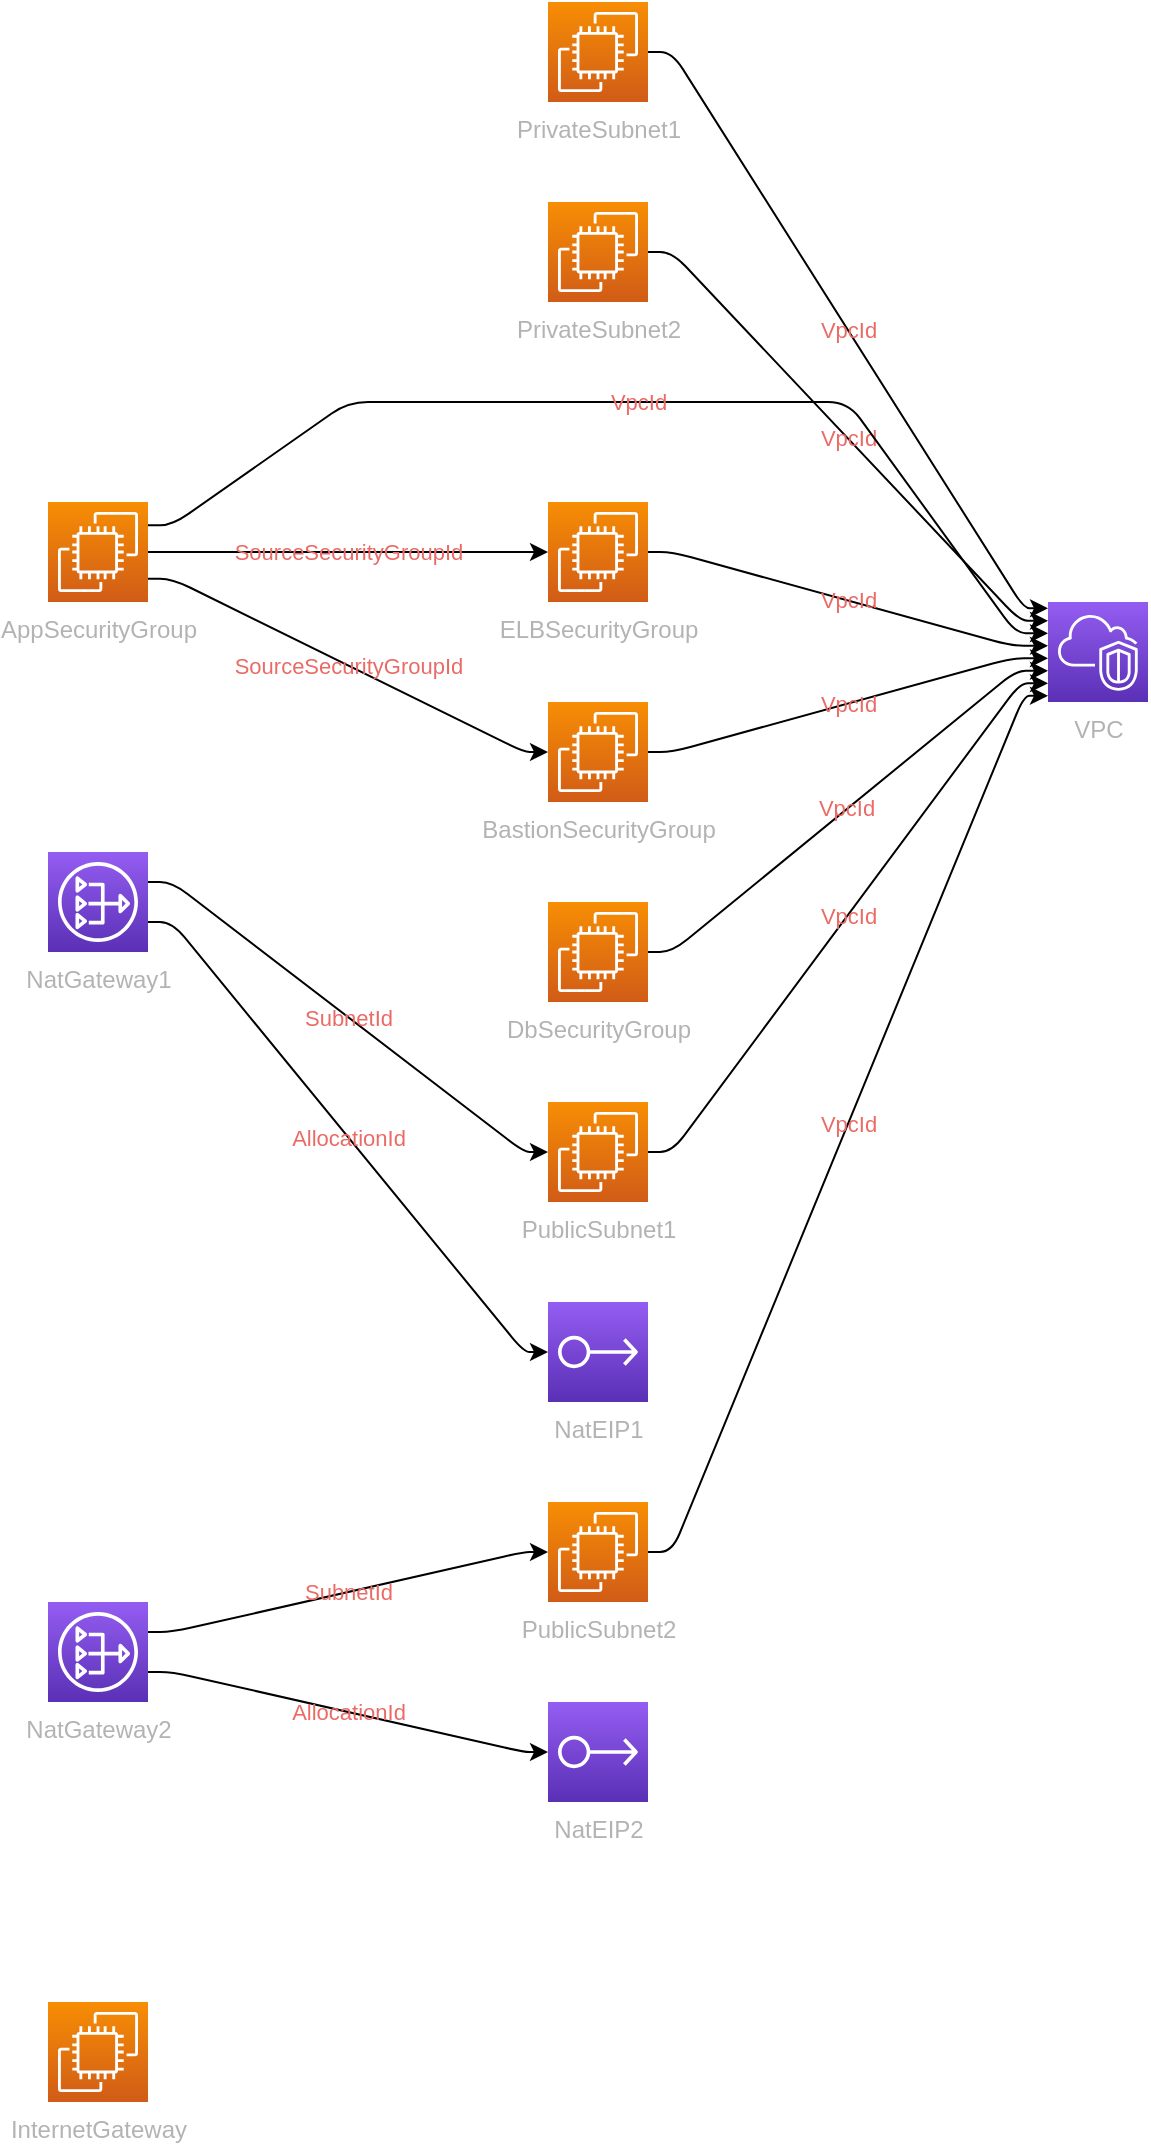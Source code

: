 <mxfile version="13.1.3" pages="2">
            <diagram id="diagramid" name="Diagram">
              <mxGraphModel><root><mxCell id="0"/><mxCell id="1" parent="0"/><mxCell id="2" value="VPC" style="outlineConnect=0;fontColor=#B3B3B3;gradientColor=#945DF2;gradientDirection=north;fillColor=#5A30B5;strokeColor=#ffffff;dashed=0;verticalLabelPosition=bottom;verticalAlign=top;align=center;html=1;fontSize=12;fontStyle=0;aspect=fixed;shape=mxgraph.aws4.resourceIcon;resIcon=mxgraph.aws4.vpc;" vertex="1" parent="1"><mxGeometry x="500" y="300" width="50" height="50" as="geometry"/></mxCell><mxCell id="3" value="PublicSubnet1" style="outlineConnect=0;fontColor=#B3B3B3;gradientColor=#F78E04;gradientDirection=north;fillColor=#D05C17;strokeColor=#ffffff;dashed=0;verticalLabelPosition=bottom;verticalAlign=top;align=center;html=1;fontSize=12;fontStyle=0;aspect=fixed;shape=mxgraph.aws4.resourceIcon;resIcon=mxgraph.aws4.ec2;" vertex="1" parent="1"><mxGeometry x="250" y="550" width="50" height="50" as="geometry"/></mxCell><mxCell id="4" value="PublicSubnet2" style="outlineConnect=0;fontColor=#B3B3B3;gradientColor=#F78E04;gradientDirection=north;fillColor=#D05C17;strokeColor=#ffffff;dashed=0;verticalLabelPosition=bottom;verticalAlign=top;align=center;html=1;fontSize=12;fontStyle=0;aspect=fixed;shape=mxgraph.aws4.resourceIcon;resIcon=mxgraph.aws4.ec2;" vertex="1" parent="1"><mxGeometry x="250" y="750" width="50" height="50" as="geometry"/></mxCell><mxCell id="5" value="PrivateSubnet1" style="outlineConnect=0;fontColor=#B3B3B3;gradientColor=#F78E04;gradientDirection=north;fillColor=#D05C17;strokeColor=#ffffff;dashed=0;verticalLabelPosition=bottom;verticalAlign=top;align=center;html=1;fontSize=12;fontStyle=0;aspect=fixed;shape=mxgraph.aws4.resourceIcon;resIcon=mxgraph.aws4.ec2;" vertex="1" parent="1"><mxGeometry x="250" width="50" height="50" as="geometry"/></mxCell><mxCell id="6" value="PrivateSubnet2" style="outlineConnect=0;fontColor=#B3B3B3;gradientColor=#F78E04;gradientDirection=north;fillColor=#D05C17;strokeColor=#ffffff;dashed=0;verticalLabelPosition=bottom;verticalAlign=top;align=center;html=1;fontSize=12;fontStyle=0;aspect=fixed;shape=mxgraph.aws4.resourceIcon;resIcon=mxgraph.aws4.ec2;" vertex="1" parent="1"><mxGeometry x="250" y="100" width="50" height="50" as="geometry"/></mxCell><mxCell id="7" value="InternetGateway" style="outlineConnect=0;fontColor=#B3B3B3;gradientColor=#F78E04;gradientDirection=north;fillColor=#D05C17;strokeColor=#ffffff;dashed=0;verticalLabelPosition=bottom;verticalAlign=top;align=center;html=1;fontSize=12;fontStyle=0;aspect=fixed;shape=mxgraph.aws4.resourceIcon;resIcon=mxgraph.aws4.ec2;" vertex="1" parent="1"><mxGeometry y="1000" width="50" height="50" as="geometry"/></mxCell><mxCell id="15" value="ELBSecurityGroup" style="outlineConnect=0;fontColor=#B3B3B3;gradientColor=#F78E04;gradientDirection=north;fillColor=#D05C17;strokeColor=#ffffff;dashed=0;verticalLabelPosition=bottom;verticalAlign=top;align=center;html=1;fontSize=12;fontStyle=0;aspect=fixed;shape=mxgraph.aws4.resourceIcon;resIcon=mxgraph.aws4.ec2;" vertex="1" parent="1"><mxGeometry x="250" y="250" width="50" height="50" as="geometry"/></mxCell><mxCell id="17" value="AppSecurityGroup" style="outlineConnect=0;fontColor=#B3B3B3;gradientColor=#F78E04;gradientDirection=north;fillColor=#D05C17;strokeColor=#ffffff;dashed=0;verticalLabelPosition=bottom;verticalAlign=top;align=center;html=1;fontSize=12;fontStyle=0;aspect=fixed;shape=mxgraph.aws4.resourceIcon;resIcon=mxgraph.aws4.ec2;" vertex="1" parent="1"><mxGeometry y="250" width="50" height="50" as="geometry"/></mxCell><mxCell id="20" value="BastionSecurityGroup" style="outlineConnect=0;fontColor=#B3B3B3;gradientColor=#F78E04;gradientDirection=north;fillColor=#D05C17;strokeColor=#ffffff;dashed=0;verticalLabelPosition=bottom;verticalAlign=top;align=center;html=1;fontSize=12;fontStyle=0;aspect=fixed;shape=mxgraph.aws4.resourceIcon;resIcon=mxgraph.aws4.ec2;" vertex="1" parent="1"><mxGeometry x="250" y="350" width="50" height="50" as="geometry"/></mxCell><mxCell id="24" value="DbSecurityGroup" style="outlineConnect=0;fontColor=#B3B3B3;gradientColor=#F78E04;gradientDirection=north;fillColor=#D05C17;strokeColor=#ffffff;dashed=0;verticalLabelPosition=bottom;verticalAlign=top;align=center;html=1;fontSize=12;fontStyle=0;aspect=fixed;shape=mxgraph.aws4.resourceIcon;resIcon=mxgraph.aws4.ec2;" vertex="1" parent="1"><mxGeometry x="250" y="450" width="50" height="50" as="geometry"/></mxCell><mxCell id="29" value="NatGateway1" style="outlineConnect=0;fontColor=#B3B3B3;gradientColor=#945DF2;gradientDirection=north;fillColor=#5A30B5;strokeColor=#ffffff;dashed=0;verticalLabelPosition=bottom;verticalAlign=top;align=center;html=1;fontSize=12;fontStyle=0;aspect=fixed;shape=mxgraph.aws4.resourceIcon;resIcon=mxgraph.aws4.nat_gateway;" vertex="1" parent="1"><mxGeometry y="425" width="50" height="50" as="geometry"/></mxCell><mxCell id="30" value="NatGateway2" style="outlineConnect=0;fontColor=#B3B3B3;gradientColor=#945DF2;gradientDirection=north;fillColor=#5A30B5;strokeColor=#ffffff;dashed=0;verticalLabelPosition=bottom;verticalAlign=top;align=center;html=1;fontSize=12;fontStyle=0;aspect=fixed;shape=mxgraph.aws4.resourceIcon;resIcon=mxgraph.aws4.nat_gateway;" vertex="1" parent="1"><mxGeometry y="800" width="50" height="50" as="geometry"/></mxCell><mxCell id="31" value="NatEIP1" style="outlineConnect=0;fontColor=#B3B3B3;gradientColor=#945DF2;gradientDirection=north;fillColor=#5A30B5;strokeColor=#ffffff;dashed=0;verticalLabelPosition=bottom;verticalAlign=top;align=center;html=1;fontSize=12;fontStyle=0;aspect=fixed;shape=mxgraph.aws4.resourceIcon;resIcon=mxgraph.aws4.elastic_ip_address;" vertex="1" parent="1"><mxGeometry x="250" y="650" width="50" height="50" as="geometry"/></mxCell><mxCell id="32" value="NatEIP2" style="outlineConnect=0;fontColor=#B3B3B3;gradientColor=#945DF2;gradientDirection=north;fillColor=#5A30B5;strokeColor=#ffffff;dashed=0;verticalLabelPosition=bottom;verticalAlign=top;align=center;html=1;fontSize=12;fontStyle=0;aspect=fixed;shape=mxgraph.aws4.resourceIcon;resIcon=mxgraph.aws4.elastic_ip_address;" vertex="1" parent="1"><mxGeometry x="250" y="850" width="50" height="50" as="geometry"/></mxCell><mxCell id="VPC|PublicSubnet1" value="VpcId" style="edgeStyle=orthogonalEdgeStyle;rounded=1;orthogonalLoop=1;jettySize=auto;html=1;labelBackgroundColor=none;fontColor=#EA6B66;noEdgeStyle=1;orthogonal=1;" edge="1" parent="1" source="3" target="2"><mxGeometry relative="1" as="geometry"><Array as="points"><mxPoint x="312" y="575"/><mxPoint x="486" y="340.625"/></Array></mxGeometry></mxCell><mxCell id="VPC|PublicSubnet2" value="VpcId" style="edgeStyle=orthogonalEdgeStyle;rounded=1;orthogonalLoop=1;jettySize=auto;html=1;labelBackgroundColor=none;fontColor=#EA6B66;noEdgeStyle=1;orthogonal=1;" edge="1" parent="1" source="4" target="2"><mxGeometry relative="1" as="geometry"><Array as="points"><mxPoint x="312" y="775"/><mxPoint x="488" y="346.875"/></Array></mxGeometry></mxCell><mxCell id="VPC|PrivateSubnet1" value="VpcId" style="edgeStyle=orthogonalEdgeStyle;rounded=1;orthogonalLoop=1;jettySize=auto;html=1;labelBackgroundColor=none;fontColor=#EA6B66;noEdgeStyle=1;orthogonal=1;" edge="1" parent="1" source="5" target="2"><mxGeometry relative="1" as="geometry"><Array as="points"><mxPoint x="312" y="25"/><mxPoint x="488" y="303.125"/></Array></mxGeometry></mxCell><mxCell id="VPC|PrivateSubnet2" value="VpcId" style="edgeStyle=orthogonalEdgeStyle;rounded=1;orthogonalLoop=1;jettySize=auto;html=1;labelBackgroundColor=none;fontColor=#EA6B66;noEdgeStyle=1;orthogonal=1;" edge="1" parent="1" source="6" target="2"><mxGeometry relative="1" as="geometry"><Array as="points"><mxPoint x="312" y="125"/><mxPoint x="486" y="309.375"/></Array></mxGeometry></mxCell><mxCell id="VPC|ELBSecurityGroup" value="VpcId" style="edgeStyle=orthogonalEdgeStyle;rounded=1;orthogonalLoop=1;jettySize=auto;html=1;labelBackgroundColor=none;fontColor=#EA6B66;noEdgeStyle=1;orthogonal=1;" edge="1" parent="1" source="15" target="2"><mxGeometry relative="1" as="geometry"><Array as="points"><mxPoint x="312" y="275"/><mxPoint x="482" y="321.875"/></Array></mxGeometry></mxCell><mxCell id="VPC|AppSecurityGroup" value="VpcId" style="edgeStyle=orthogonalEdgeStyle;rounded=1;orthogonalLoop=1;jettySize=auto;html=1;labelBackgroundColor=none;fontColor=#EA6B66;noEdgeStyle=1;orthogonal=1;" edge="1" parent="1" source="17" target="2"><mxGeometry relative="1" as="geometry"><Array as="points"><mxPoint x="62" y="261.667"/><mxPoint x="150" y="200"/><mxPoint x="400" y="200"/><mxPoint x="484" y="315.625"/></Array></mxGeometry></mxCell><mxCell id="ELBSecurityGroup|AppSecurityGroup" value="SourceSecurityGroupId" style="edgeStyle=orthogonalEdgeStyle;rounded=1;orthogonalLoop=1;jettySize=auto;html=1;labelBackgroundColor=none;fontColor=#EA6B66;noEdgeStyle=1;orthogonal=1;" edge="1" parent="1" source="17" target="15"><mxGeometry relative="1" as="geometry"><Array as="points"><mxPoint x="64" y="275"/><mxPoint x="238" y="275"/></Array></mxGeometry></mxCell><mxCell id="BastionSecurityGroup|AppSecurityGroup" value="SourceSecurityGroupId" style="edgeStyle=orthogonalEdgeStyle;rounded=1;orthogonalLoop=1;jettySize=auto;html=1;labelBackgroundColor=none;fontColor=#EA6B66;noEdgeStyle=1;orthogonal=1;" edge="1" parent="1" source="17" target="20"><mxGeometry relative="1" as="geometry"><Array as="points"><mxPoint x="62" y="288.333"/><mxPoint x="238" y="375"/></Array></mxGeometry></mxCell><mxCell id="VPC|BastionSecurityGroup" value="VpcId" style="edgeStyle=orthogonalEdgeStyle;rounded=1;orthogonalLoop=1;jettySize=auto;html=1;labelBackgroundColor=none;fontColor=#EA6B66;noEdgeStyle=1;orthogonal=1;" edge="1" parent="1" source="20" target="2"><mxGeometry relative="1" as="geometry"><Array as="points"><mxPoint x="312" y="375"/><mxPoint x="482" y="328.125"/></Array></mxGeometry></mxCell><mxCell id="VPC|DbSecurityGroup" value="VpcId" style="edgeStyle=orthogonalEdgeStyle;rounded=1;orthogonalLoop=1;jettySize=auto;html=1;labelBackgroundColor=none;fontColor=#EA6B66;noEdgeStyle=1;orthogonal=1;" edge="1" parent="1" source="24" target="2"><mxGeometry relative="1" as="geometry"><Array as="points"><mxPoint x="312" y="475"/><mxPoint x="484" y="334.375"/></Array></mxGeometry></mxCell><mxCell id="PublicSubnet1|NatGateway1" value="SubnetId" style="edgeStyle=orthogonalEdgeStyle;rounded=1;orthogonalLoop=1;jettySize=auto;html=1;labelBackgroundColor=none;fontColor=#EA6B66;noEdgeStyle=1;orthogonal=1;" edge="1" parent="1" source="29" target="3"><mxGeometry relative="1" as="geometry"><Array as="points"><mxPoint x="62" y="440"/><mxPoint x="238" y="575"/></Array></mxGeometry></mxCell><mxCell id="NatEIP1|NatGateway1" value="AllocationId" style="edgeStyle=orthogonalEdgeStyle;rounded=1;orthogonalLoop=1;jettySize=auto;html=1;labelBackgroundColor=none;fontColor=#EA6B66;noEdgeStyle=1;orthogonal=1;" edge="1" parent="1" source="29" target="31"><mxGeometry relative="1" as="geometry"><Array as="points"><mxPoint x="62" y="460"/><mxPoint x="238" y="675"/></Array></mxGeometry></mxCell><mxCell id="PublicSubnet2|NatGateway2" value="SubnetId" style="edgeStyle=orthogonalEdgeStyle;rounded=1;orthogonalLoop=1;jettySize=auto;html=1;labelBackgroundColor=none;fontColor=#EA6B66;noEdgeStyle=1;orthogonal=1;" edge="1" parent="1" source="30" target="4"><mxGeometry relative="1" as="geometry"><Array as="points"><mxPoint x="62" y="815"/><mxPoint x="238" y="775"/></Array></mxGeometry></mxCell><mxCell id="NatEIP2|NatGateway2" value="AllocationId" style="edgeStyle=orthogonalEdgeStyle;rounded=1;orthogonalLoop=1;jettySize=auto;html=1;labelBackgroundColor=none;fontColor=#EA6B66;noEdgeStyle=1;orthogonal=1;" edge="1" parent="1" source="30" target="32"><mxGeometry relative="1" as="geometry"><Array as="points"><mxPoint x="62" y="835"/><mxPoint x="238" y="875"/></Array></mxGeometry></mxCell></root></mxGraphModel>
            </diagram>
          </mxfile>